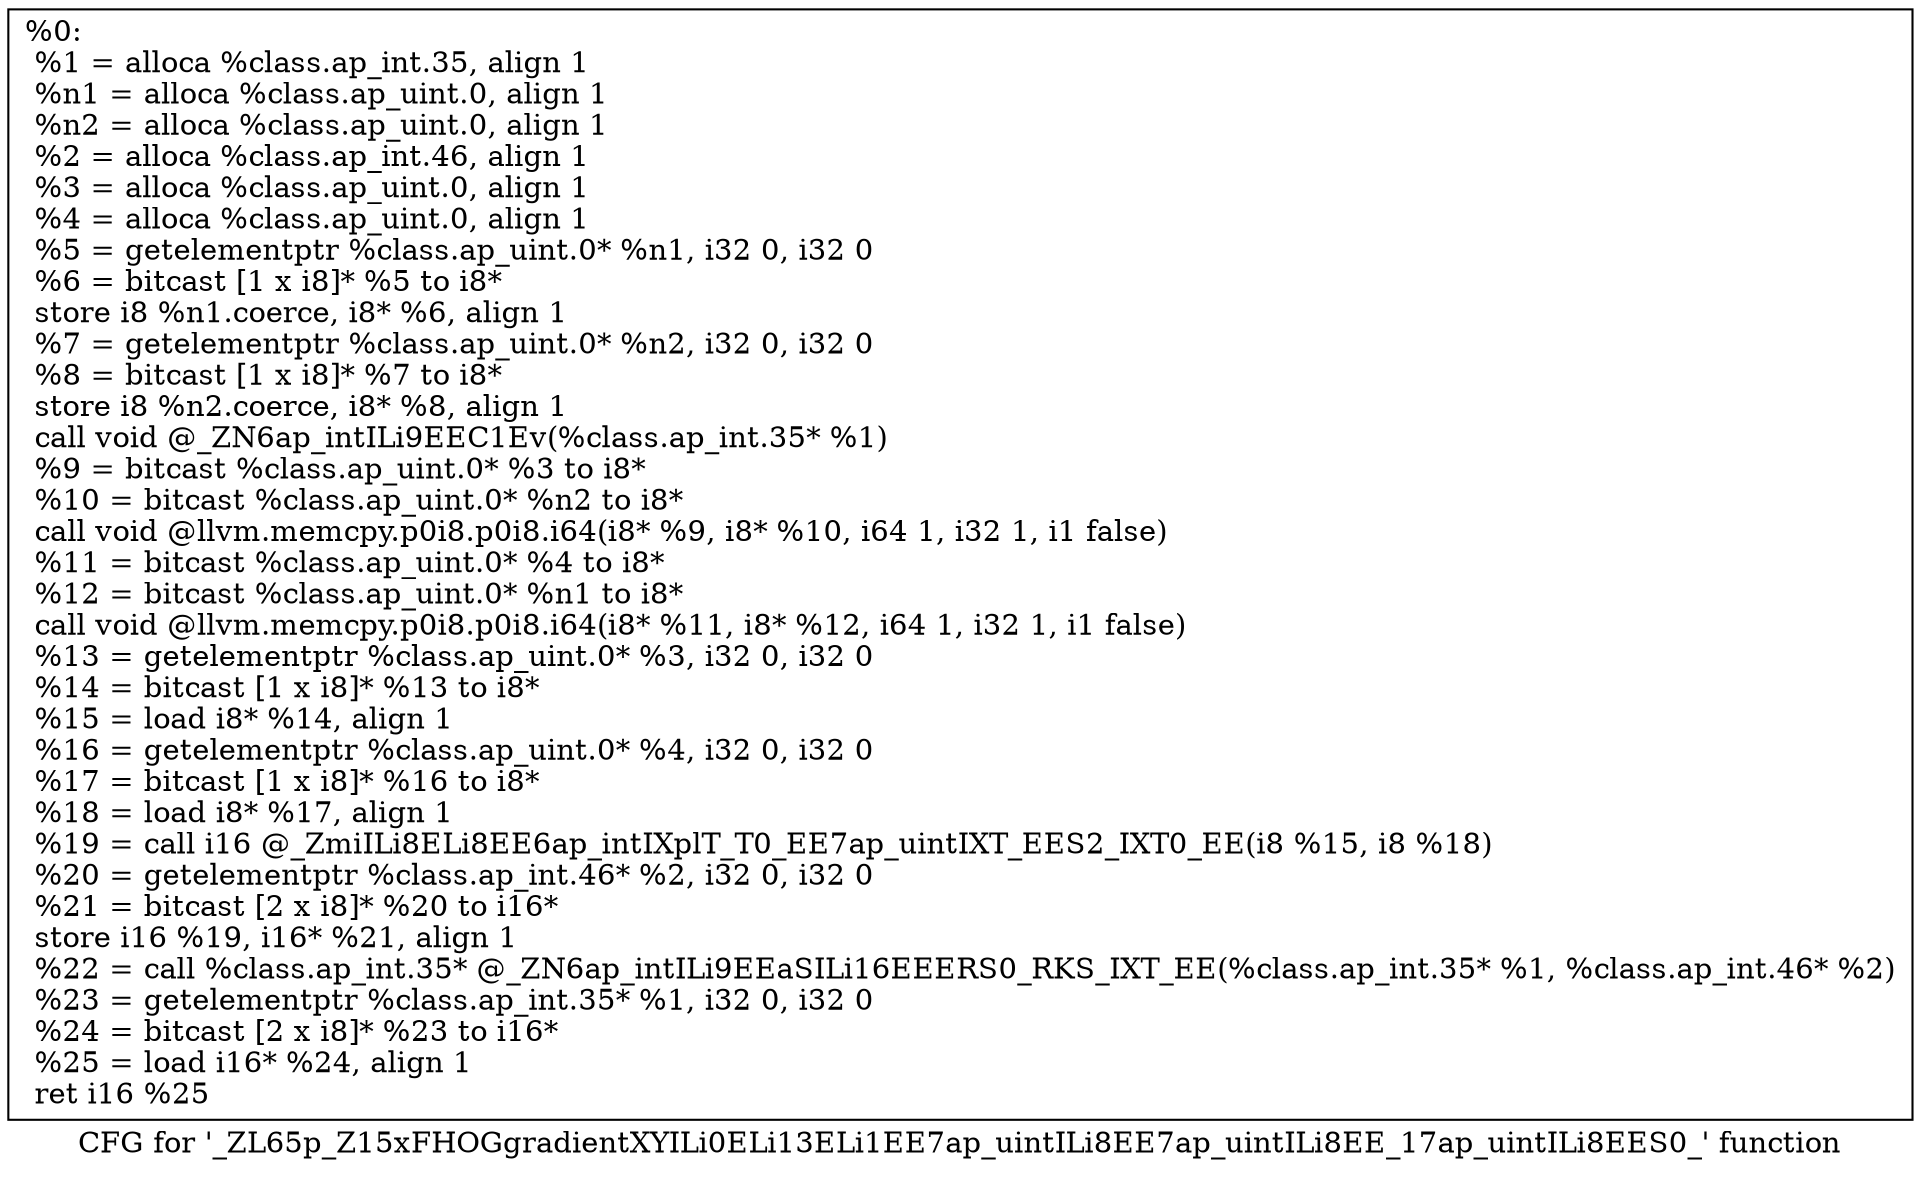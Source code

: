 digraph "CFG for '_ZL65p_Z15xFHOGgradientXYILi0ELi13ELi1EE7ap_uintILi8EE7ap_uintILi8EE_17ap_uintILi8EES0_' function" {
	label="CFG for '_ZL65p_Z15xFHOGgradientXYILi0ELi13ELi1EE7ap_uintILi8EE7ap_uintILi8EE_17ap_uintILi8EES0_' function";

	Node0x33d9f20 [shape=record,label="{%0:\l  %1 = alloca %class.ap_int.35, align 1\l  %n1 = alloca %class.ap_uint.0, align 1\l  %n2 = alloca %class.ap_uint.0, align 1\l  %2 = alloca %class.ap_int.46, align 1\l  %3 = alloca %class.ap_uint.0, align 1\l  %4 = alloca %class.ap_uint.0, align 1\l  %5 = getelementptr %class.ap_uint.0* %n1, i32 0, i32 0\l  %6 = bitcast [1 x i8]* %5 to i8*\l  store i8 %n1.coerce, i8* %6, align 1\l  %7 = getelementptr %class.ap_uint.0* %n2, i32 0, i32 0\l  %8 = bitcast [1 x i8]* %7 to i8*\l  store i8 %n2.coerce, i8* %8, align 1\l  call void @_ZN6ap_intILi9EEC1Ev(%class.ap_int.35* %1)\l  %9 = bitcast %class.ap_uint.0* %3 to i8*\l  %10 = bitcast %class.ap_uint.0* %n2 to i8*\l  call void @llvm.memcpy.p0i8.p0i8.i64(i8* %9, i8* %10, i64 1, i32 1, i1 false)\l  %11 = bitcast %class.ap_uint.0* %4 to i8*\l  %12 = bitcast %class.ap_uint.0* %n1 to i8*\l  call void @llvm.memcpy.p0i8.p0i8.i64(i8* %11, i8* %12, i64 1, i32 1, i1 false)\l  %13 = getelementptr %class.ap_uint.0* %3, i32 0, i32 0\l  %14 = bitcast [1 x i8]* %13 to i8*\l  %15 = load i8* %14, align 1\l  %16 = getelementptr %class.ap_uint.0* %4, i32 0, i32 0\l  %17 = bitcast [1 x i8]* %16 to i8*\l  %18 = load i8* %17, align 1\l  %19 = call i16 @_ZmiILi8ELi8EE6ap_intIXplT_T0_EE7ap_uintIXT_EES2_IXT0_EE(i8 %15, i8 %18)\l  %20 = getelementptr %class.ap_int.46* %2, i32 0, i32 0\l  %21 = bitcast [2 x i8]* %20 to i16*\l  store i16 %19, i16* %21, align 1\l  %22 = call %class.ap_int.35* @_ZN6ap_intILi9EEaSILi16EEERS0_RKS_IXT_EE(%class.ap_int.35* %1, %class.ap_int.46* %2)\l  %23 = getelementptr %class.ap_int.35* %1, i32 0, i32 0\l  %24 = bitcast [2 x i8]* %23 to i16*\l  %25 = load i16* %24, align 1\l  ret i16 %25\l}"];
}
